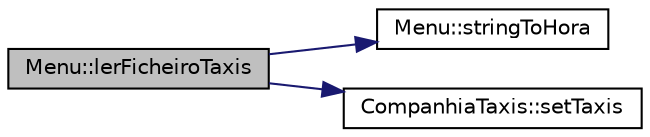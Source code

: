 digraph "Menu::lerFicheiroTaxis"
{
  edge [fontname="Helvetica",fontsize="10",labelfontname="Helvetica",labelfontsize="10"];
  node [fontname="Helvetica",fontsize="10",shape=record];
  rankdir="LR";
  Node88 [label="Menu::lerFicheiroTaxis",height=0.2,width=0.4,color="black", fillcolor="grey75", style="filled", fontcolor="black"];
  Node88 -> Node89 [color="midnightblue",fontsize="10",style="solid",fontname="Helvetica"];
  Node89 [label="Menu::stringToHora",height=0.2,width=0.4,color="black", fillcolor="white", style="filled",URL="$class_menu.html#a54c4b759f5ea6aaf0fa22916c2caca60"];
  Node88 -> Node90 [color="midnightblue",fontsize="10",style="solid",fontname="Helvetica"];
  Node90 [label="CompanhiaTaxis::setTaxis",height=0.2,width=0.4,color="black", fillcolor="white", style="filled",URL="$class_companhia_taxis.html#a4b511a6d3c610c45e4d01d79192d72a2",tooltip="função que actualiza a lista de taxis "];
}
